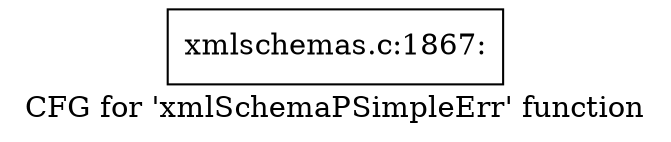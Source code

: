 digraph "CFG for 'xmlSchemaPSimpleErr' function" {
	label="CFG for 'xmlSchemaPSimpleErr' function";

	Node0x55d02638b440 [shape=record,label="{xmlschemas.c:1867:}"];
}
